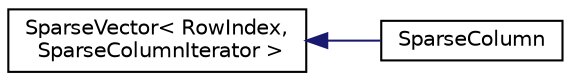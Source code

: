 digraph "Graphical Class Hierarchy"
{
 // LATEX_PDF_SIZE
  edge [fontname="Helvetica",fontsize="10",labelfontname="Helvetica",labelfontsize="10"];
  node [fontname="Helvetica",fontsize="10",shape=record];
  rankdir="LR";
  Node0 [label="SparseVector\< RowIndex,\l SparseColumnIterator \>",height=0.2,width=0.4,color="black", fillcolor="white", style="filled",URL="$classoperations__research_1_1glop_1_1_sparse_vector.html",tooltip=" "];
  Node0 -> Node1 [dir="back",color="midnightblue",fontsize="10",style="solid",fontname="Helvetica"];
  Node1 [label="SparseColumn",height=0.2,width=0.4,color="black", fillcolor="white", style="filled",URL="$classoperations__research_1_1glop_1_1_sparse_column.html",tooltip=" "];
}
